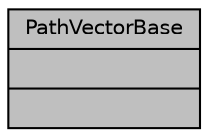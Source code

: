 digraph "PathVectorBase"
{
 // INTERACTIVE_SVG=YES
  bgcolor="transparent";
  edge [fontname="Helvetica",fontsize="10",labelfontname="Helvetica",labelfontsize="10"];
  node [fontname="Helvetica",fontsize="10",shape=record];
  Node1 [label="{PathVectorBase\n||}",height=0.2,width=0.4,color="black", fillcolor="grey75", style="filled", fontcolor="black"];
}
